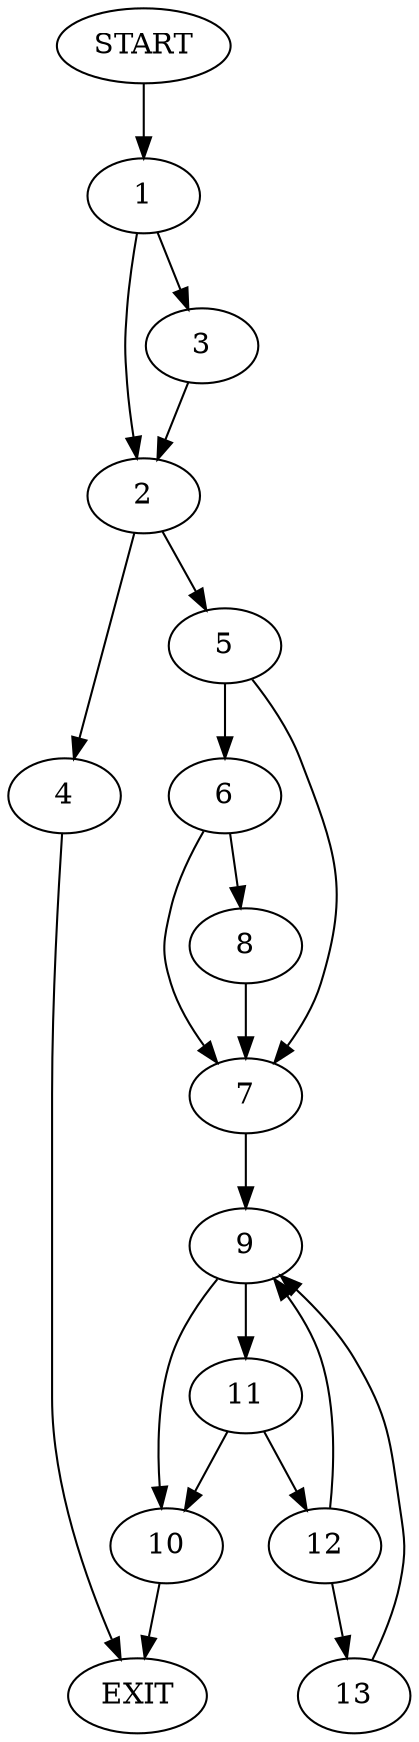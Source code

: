 digraph {
0 [label="START"]
14 [label="EXIT"]
0 -> 1
1 -> 2
1 -> 3
2 -> 4
2 -> 5
3 -> 2
4 -> 14
5 -> 6
5 -> 7
6 -> 7
6 -> 8
7 -> 9
8 -> 7
9 -> 10
9 -> 11
11 -> 10
11 -> 12
10 -> 14
12 -> 9
12 -> 13
13 -> 9
}
